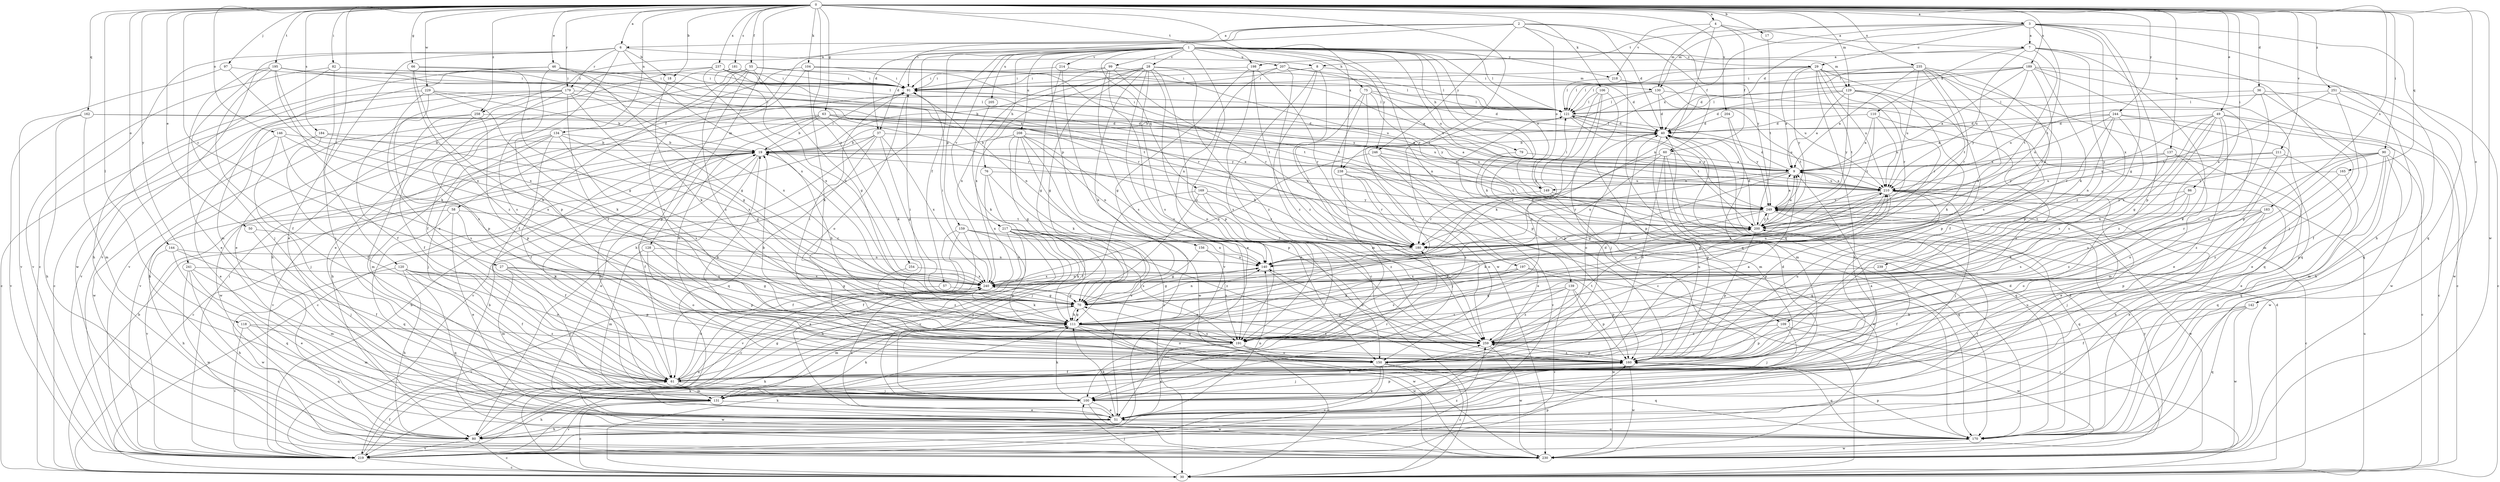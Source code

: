 strict digraph  {
0;
1;
2;
3;
4;
6;
7;
8;
9;
17;
18;
19;
27;
28;
29;
30;
36;
37;
40;
46;
49;
50;
51;
55;
57;
58;
60;
61;
63;
66;
70;
75;
76;
79;
80;
82;
86;
90;
91;
97;
99;
100;
104;
106;
109;
110;
111;
118;
120;
121;
128;
129;
130;
131;
134;
137;
139;
140;
142;
144;
146;
149;
150;
156;
159;
160;
162;
165;
169;
170;
179;
180;
181;
183;
184;
189;
191;
195;
197;
198;
200;
204;
205;
207;
208;
210;
211;
214;
217;
218;
219;
229;
230;
235;
237;
238;
239;
240;
241;
244;
246;
249;
251;
254;
258;
259;
0 -> 3  [label=a];
0 -> 4  [label=a];
0 -> 6  [label=a];
0 -> 17  [label=b];
0 -> 18  [label=b];
0 -> 27  [label=c];
0 -> 36  [label=d];
0 -> 46  [label=e];
0 -> 49  [label=e];
0 -> 50  [label=e];
0 -> 55  [label=f];
0 -> 63  [label=g];
0 -> 66  [label=g];
0 -> 82  [label=i];
0 -> 86  [label=i];
0 -> 90  [label=i];
0 -> 97  [label=j];
0 -> 104  [label=k];
0 -> 106  [label=k];
0 -> 118  [label=l];
0 -> 120  [label=l];
0 -> 128  [label=m];
0 -> 129  [label=m];
0 -> 134  [label=n];
0 -> 137  [label=n];
0 -> 142  [label=o];
0 -> 144  [label=o];
0 -> 146  [label=o];
0 -> 162  [label=q];
0 -> 165  [label=q];
0 -> 179  [label=r];
0 -> 181  [label=s];
0 -> 183  [label=s];
0 -> 184  [label=s];
0 -> 189  [label=s];
0 -> 195  [label=t];
0 -> 197  [label=t];
0 -> 198  [label=t];
0 -> 204  [label=u];
0 -> 211  [label=v];
0 -> 229  [label=w];
0 -> 230  [label=w];
0 -> 235  [label=x];
0 -> 237  [label=x];
0 -> 238  [label=x];
0 -> 241  [label=y];
0 -> 244  [label=y];
0 -> 251  [label=z];
0 -> 254  [label=z];
0 -> 258  [label=z];
1 -> 28  [label=c];
1 -> 29  [label=c];
1 -> 37  [label=d];
1 -> 57  [label=f];
1 -> 75  [label=h];
1 -> 76  [label=h];
1 -> 79  [label=h];
1 -> 80  [label=h];
1 -> 99  [label=j];
1 -> 109  [label=k];
1 -> 121  [label=l];
1 -> 129  [label=m];
1 -> 139  [label=n];
1 -> 149  [label=o];
1 -> 156  [label=p];
1 -> 159  [label=p];
1 -> 169  [label=q];
1 -> 170  [label=q];
1 -> 191  [label=s];
1 -> 205  [label=u];
1 -> 207  [label=u];
1 -> 208  [label=u];
1 -> 210  [label=u];
1 -> 214  [label=v];
1 -> 217  [label=v];
1 -> 218  [label=v];
1 -> 246  [label=y];
1 -> 258  [label=z];
2 -> 6  [label=a];
2 -> 37  [label=d];
2 -> 40  [label=d];
2 -> 58  [label=f];
2 -> 60  [label=f];
2 -> 91  [label=i];
2 -> 149  [label=o];
2 -> 170  [label=q];
2 -> 246  [label=y];
2 -> 249  [label=y];
3 -> 7  [label=a];
3 -> 29  [label=c];
3 -> 40  [label=d];
3 -> 70  [label=g];
3 -> 80  [label=h];
3 -> 130  [label=m];
3 -> 160  [label=p];
3 -> 170  [label=q];
3 -> 198  [label=t];
3 -> 200  [label=t];
3 -> 238  [label=x];
3 -> 239  [label=x];
4 -> 7  [label=a];
4 -> 60  [label=f];
4 -> 109  [label=k];
4 -> 130  [label=m];
4 -> 140  [label=n];
4 -> 218  [label=v];
6 -> 8  [label=a];
6 -> 18  [label=b];
6 -> 30  [label=c];
6 -> 51  [label=e];
6 -> 160  [label=p];
6 -> 179  [label=r];
6 -> 219  [label=v];
6 -> 240  [label=x];
7 -> 8  [label=a];
7 -> 61  [label=f];
7 -> 100  [label=j];
7 -> 110  [label=k];
7 -> 200  [label=t];
7 -> 210  [label=u];
7 -> 259  [label=z];
8 -> 91  [label=i];
8 -> 100  [label=j];
8 -> 130  [label=m];
8 -> 191  [label=s];
8 -> 230  [label=w];
9 -> 40  [label=d];
9 -> 51  [label=e];
9 -> 70  [label=g];
9 -> 149  [label=o];
9 -> 180  [label=r];
9 -> 210  [label=u];
17 -> 200  [label=t];
18 -> 111  [label=k];
18 -> 200  [label=t];
19 -> 9  [label=a];
19 -> 30  [label=c];
19 -> 51  [label=e];
19 -> 61  [label=f];
19 -> 91  [label=i];
19 -> 100  [label=j];
19 -> 219  [label=v];
27 -> 70  [label=g];
27 -> 100  [label=j];
27 -> 131  [label=m];
27 -> 160  [label=p];
27 -> 240  [label=x];
28 -> 19  [label=b];
28 -> 51  [label=e];
28 -> 70  [label=g];
28 -> 91  [label=i];
28 -> 111  [label=k];
28 -> 121  [label=l];
28 -> 150  [label=o];
28 -> 160  [label=p];
28 -> 191  [label=s];
28 -> 240  [label=x];
28 -> 259  [label=z];
29 -> 9  [label=a];
29 -> 61  [label=f];
29 -> 80  [label=h];
29 -> 91  [label=i];
29 -> 121  [label=l];
29 -> 160  [label=p];
29 -> 170  [label=q];
29 -> 180  [label=r];
29 -> 200  [label=t];
29 -> 210  [label=u];
29 -> 249  [label=y];
30 -> 19  [label=b];
30 -> 40  [label=d];
30 -> 100  [label=j];
30 -> 111  [label=k];
30 -> 210  [label=u];
36 -> 30  [label=c];
36 -> 61  [label=f];
36 -> 121  [label=l];
36 -> 210  [label=u];
36 -> 259  [label=z];
37 -> 9  [label=a];
37 -> 19  [label=b];
37 -> 30  [label=c];
37 -> 70  [label=g];
37 -> 170  [label=q];
37 -> 219  [label=v];
37 -> 240  [label=x];
40 -> 19  [label=b];
40 -> 121  [label=l];
40 -> 131  [label=m];
40 -> 150  [label=o];
46 -> 70  [label=g];
46 -> 80  [label=h];
46 -> 91  [label=i];
46 -> 131  [label=m];
46 -> 191  [label=s];
46 -> 249  [label=y];
49 -> 30  [label=c];
49 -> 40  [label=d];
49 -> 51  [label=e];
49 -> 70  [label=g];
49 -> 80  [label=h];
49 -> 191  [label=s];
49 -> 240  [label=x];
49 -> 249  [label=y];
49 -> 259  [label=z];
50 -> 100  [label=j];
50 -> 180  [label=r];
51 -> 80  [label=h];
51 -> 111  [label=k];
51 -> 140  [label=n];
51 -> 170  [label=q];
51 -> 210  [label=u];
51 -> 240  [label=x];
55 -> 61  [label=f];
55 -> 70  [label=g];
55 -> 80  [label=h];
55 -> 91  [label=i];
55 -> 160  [label=p];
55 -> 210  [label=u];
55 -> 259  [label=z];
57 -> 70  [label=g];
57 -> 219  [label=v];
58 -> 51  [label=e];
58 -> 61  [label=f];
58 -> 170  [label=q];
58 -> 200  [label=t];
58 -> 219  [label=v];
60 -> 9  [label=a];
60 -> 140  [label=n];
60 -> 150  [label=o];
60 -> 160  [label=p];
60 -> 170  [label=q];
60 -> 180  [label=r];
61 -> 70  [label=g];
61 -> 100  [label=j];
61 -> 131  [label=m];
61 -> 230  [label=w];
61 -> 240  [label=x];
63 -> 9  [label=a];
63 -> 19  [label=b];
63 -> 40  [label=d];
63 -> 80  [label=h];
63 -> 111  [label=k];
63 -> 150  [label=o];
63 -> 219  [label=v];
63 -> 249  [label=y];
66 -> 70  [label=g];
66 -> 91  [label=i];
66 -> 111  [label=k];
66 -> 259  [label=z];
70 -> 111  [label=k];
70 -> 131  [label=m];
70 -> 140  [label=n];
70 -> 230  [label=w];
75 -> 30  [label=c];
75 -> 40  [label=d];
75 -> 121  [label=l];
75 -> 131  [label=m];
75 -> 160  [label=p];
75 -> 249  [label=y];
76 -> 51  [label=e];
76 -> 61  [label=f];
76 -> 210  [label=u];
76 -> 240  [label=x];
79 -> 9  [label=a];
79 -> 170  [label=q];
80 -> 30  [label=c];
80 -> 111  [label=k];
80 -> 200  [label=t];
80 -> 219  [label=v];
82 -> 91  [label=i];
82 -> 100  [label=j];
82 -> 180  [label=r];
82 -> 219  [label=v];
82 -> 230  [label=w];
86 -> 111  [label=k];
86 -> 191  [label=s];
86 -> 249  [label=y];
86 -> 259  [label=z];
90 -> 9  [label=a];
90 -> 30  [label=c];
90 -> 131  [label=m];
90 -> 160  [label=p];
90 -> 191  [label=s];
90 -> 230  [label=w];
90 -> 249  [label=y];
90 -> 259  [label=z];
91 -> 121  [label=l];
91 -> 140  [label=n];
91 -> 150  [label=o];
97 -> 91  [label=i];
97 -> 219  [label=v];
97 -> 240  [label=x];
99 -> 91  [label=i];
99 -> 150  [label=o];
99 -> 180  [label=r];
99 -> 191  [label=s];
99 -> 240  [label=x];
99 -> 249  [label=y];
100 -> 19  [label=b];
100 -> 40  [label=d];
100 -> 51  [label=e];
100 -> 111  [label=k];
100 -> 160  [label=p];
100 -> 230  [label=w];
100 -> 259  [label=z];
104 -> 61  [label=f];
104 -> 91  [label=i];
104 -> 111  [label=k];
104 -> 121  [label=l];
104 -> 191  [label=s];
104 -> 200  [label=t];
106 -> 100  [label=j];
106 -> 111  [label=k];
106 -> 121  [label=l];
106 -> 160  [label=p];
106 -> 191  [label=s];
109 -> 100  [label=j];
109 -> 160  [label=p];
109 -> 230  [label=w];
109 -> 259  [label=z];
110 -> 9  [label=a];
110 -> 40  [label=d];
110 -> 150  [label=o];
110 -> 200  [label=t];
110 -> 210  [label=u];
111 -> 19  [label=b];
111 -> 70  [label=g];
111 -> 91  [label=i];
111 -> 121  [label=l];
111 -> 150  [label=o];
111 -> 191  [label=s];
111 -> 210  [label=u];
111 -> 230  [label=w];
111 -> 259  [label=z];
118 -> 131  [label=m];
118 -> 170  [label=q];
118 -> 219  [label=v];
118 -> 259  [label=z];
120 -> 61  [label=f];
120 -> 70  [label=g];
120 -> 80  [label=h];
120 -> 150  [label=o];
120 -> 170  [label=q];
120 -> 230  [label=w];
120 -> 240  [label=x];
121 -> 40  [label=d];
121 -> 91  [label=i];
121 -> 160  [label=p];
121 -> 200  [label=t];
121 -> 210  [label=u];
121 -> 249  [label=y];
128 -> 131  [label=m];
128 -> 140  [label=n];
128 -> 150  [label=o];
128 -> 160  [label=p];
129 -> 9  [label=a];
129 -> 40  [label=d];
129 -> 111  [label=k];
129 -> 121  [label=l];
129 -> 160  [label=p];
129 -> 180  [label=r];
129 -> 249  [label=y];
130 -> 19  [label=b];
130 -> 40  [label=d];
130 -> 121  [label=l];
130 -> 170  [label=q];
130 -> 200  [label=t];
131 -> 9  [label=a];
131 -> 30  [label=c];
131 -> 51  [label=e];
131 -> 80  [label=h];
131 -> 111  [label=k];
131 -> 180  [label=r];
131 -> 219  [label=v];
134 -> 19  [label=b];
134 -> 61  [label=f];
134 -> 70  [label=g];
134 -> 100  [label=j];
134 -> 131  [label=m];
134 -> 191  [label=s];
134 -> 230  [label=w];
137 -> 9  [label=a];
137 -> 51  [label=e];
137 -> 131  [label=m];
137 -> 240  [label=x];
137 -> 249  [label=y];
139 -> 70  [label=g];
139 -> 160  [label=p];
139 -> 191  [label=s];
139 -> 219  [label=v];
139 -> 230  [label=w];
139 -> 259  [label=z];
140 -> 40  [label=d];
140 -> 70  [label=g];
140 -> 160  [label=p];
140 -> 240  [label=x];
142 -> 61  [label=f];
142 -> 111  [label=k];
142 -> 170  [label=q];
142 -> 230  [label=w];
144 -> 61  [label=f];
144 -> 80  [label=h];
144 -> 140  [label=n];
144 -> 170  [label=q];
146 -> 19  [label=b];
146 -> 51  [label=e];
146 -> 100  [label=j];
146 -> 191  [label=s];
146 -> 240  [label=x];
149 -> 121  [label=l];
149 -> 170  [label=q];
149 -> 180  [label=r];
149 -> 230  [label=w];
150 -> 9  [label=a];
150 -> 19  [label=b];
150 -> 30  [label=c];
150 -> 40  [label=d];
150 -> 51  [label=e];
150 -> 70  [label=g];
150 -> 170  [label=q];
150 -> 219  [label=v];
156 -> 70  [label=g];
156 -> 140  [label=n];
156 -> 191  [label=s];
159 -> 30  [label=c];
159 -> 51  [label=e];
159 -> 61  [label=f];
159 -> 140  [label=n];
159 -> 160  [label=p];
159 -> 180  [label=r];
160 -> 61  [label=f];
160 -> 100  [label=j];
160 -> 170  [label=q];
160 -> 210  [label=u];
160 -> 230  [label=w];
160 -> 259  [label=z];
162 -> 40  [label=d];
162 -> 80  [label=h];
162 -> 131  [label=m];
162 -> 210  [label=u];
162 -> 219  [label=v];
165 -> 170  [label=q];
165 -> 210  [label=u];
165 -> 259  [label=z];
169 -> 100  [label=j];
169 -> 180  [label=r];
169 -> 219  [label=v];
169 -> 249  [label=y];
169 -> 259  [label=z];
170 -> 40  [label=d];
170 -> 160  [label=p];
170 -> 230  [label=w];
179 -> 30  [label=c];
179 -> 61  [label=f];
179 -> 70  [label=g];
179 -> 121  [label=l];
179 -> 160  [label=p];
179 -> 219  [label=v];
179 -> 240  [label=x];
179 -> 259  [label=z];
180 -> 19  [label=b];
180 -> 140  [label=n];
181 -> 51  [label=e];
181 -> 91  [label=i];
181 -> 240  [label=x];
183 -> 51  [label=e];
183 -> 100  [label=j];
183 -> 150  [label=o];
183 -> 160  [label=p];
183 -> 180  [label=r];
183 -> 200  [label=t];
184 -> 19  [label=b];
184 -> 61  [label=f];
184 -> 230  [label=w];
184 -> 240  [label=x];
189 -> 9  [label=a];
189 -> 40  [label=d];
189 -> 91  [label=i];
189 -> 121  [label=l];
189 -> 150  [label=o];
189 -> 160  [label=p];
189 -> 170  [label=q];
189 -> 180  [label=r];
189 -> 249  [label=y];
191 -> 19  [label=b];
191 -> 30  [label=c];
191 -> 51  [label=e];
191 -> 91  [label=i];
191 -> 100  [label=j];
191 -> 150  [label=o];
195 -> 9  [label=a];
195 -> 51  [label=e];
195 -> 61  [label=f];
195 -> 91  [label=i];
195 -> 100  [label=j];
195 -> 111  [label=k];
195 -> 180  [label=r];
195 -> 200  [label=t];
195 -> 240  [label=x];
197 -> 30  [label=c];
197 -> 111  [label=k];
197 -> 160  [label=p];
197 -> 191  [label=s];
197 -> 240  [label=x];
198 -> 30  [label=c];
198 -> 70  [label=g];
198 -> 91  [label=i];
198 -> 180  [label=r];
198 -> 259  [label=z];
200 -> 9  [label=a];
200 -> 40  [label=d];
200 -> 160  [label=p];
200 -> 180  [label=r];
200 -> 249  [label=y];
204 -> 40  [label=d];
204 -> 131  [label=m];
204 -> 249  [label=y];
205 -> 111  [label=k];
207 -> 40  [label=d];
207 -> 91  [label=i];
207 -> 140  [label=n];
207 -> 210  [label=u];
207 -> 259  [label=z];
208 -> 19  [label=b];
208 -> 30  [label=c];
208 -> 70  [label=g];
208 -> 111  [label=k];
208 -> 140  [label=n];
208 -> 160  [label=p];
208 -> 210  [label=u];
208 -> 230  [label=w];
210 -> 9  [label=a];
210 -> 70  [label=g];
210 -> 80  [label=h];
210 -> 100  [label=j];
210 -> 160  [label=p];
210 -> 240  [label=x];
210 -> 249  [label=y];
211 -> 9  [label=a];
211 -> 150  [label=o];
211 -> 170  [label=q];
211 -> 210  [label=u];
214 -> 9  [label=a];
214 -> 70  [label=g];
214 -> 91  [label=i];
214 -> 219  [label=v];
217 -> 61  [label=f];
217 -> 80  [label=h];
217 -> 100  [label=j];
217 -> 111  [label=k];
217 -> 180  [label=r];
217 -> 191  [label=s];
217 -> 219  [label=v];
217 -> 240  [label=x];
217 -> 259  [label=z];
218 -> 121  [label=l];
218 -> 210  [label=u];
219 -> 19  [label=b];
219 -> 30  [label=c];
219 -> 61  [label=f];
219 -> 91  [label=i];
219 -> 111  [label=k];
219 -> 160  [label=p];
219 -> 240  [label=x];
219 -> 249  [label=y];
219 -> 259  [label=z];
229 -> 19  [label=b];
229 -> 30  [label=c];
229 -> 111  [label=k];
229 -> 121  [label=l];
229 -> 150  [label=o];
229 -> 191  [label=s];
230 -> 19  [label=b];
230 -> 40  [label=d];
235 -> 9  [label=a];
235 -> 91  [label=i];
235 -> 121  [label=l];
235 -> 180  [label=r];
235 -> 191  [label=s];
235 -> 200  [label=t];
235 -> 210  [label=u];
235 -> 240  [label=x];
237 -> 51  [label=e];
237 -> 91  [label=i];
237 -> 121  [label=l];
237 -> 180  [label=r];
237 -> 200  [label=t];
237 -> 219  [label=v];
237 -> 240  [label=x];
238 -> 100  [label=j];
238 -> 150  [label=o];
238 -> 180  [label=r];
238 -> 191  [label=s];
238 -> 210  [label=u];
239 -> 61  [label=f];
239 -> 240  [label=x];
240 -> 70  [label=g];
240 -> 91  [label=i];
240 -> 111  [label=k];
240 -> 140  [label=n];
240 -> 210  [label=u];
241 -> 51  [label=e];
241 -> 80  [label=h];
241 -> 131  [label=m];
241 -> 230  [label=w];
241 -> 240  [label=x];
244 -> 9  [label=a];
244 -> 40  [label=d];
244 -> 51  [label=e];
244 -> 140  [label=n];
244 -> 180  [label=r];
244 -> 191  [label=s];
244 -> 210  [label=u];
244 -> 230  [label=w];
246 -> 9  [label=a];
246 -> 51  [label=e];
246 -> 200  [label=t];
246 -> 219  [label=v];
246 -> 240  [label=x];
249 -> 9  [label=a];
249 -> 19  [label=b];
249 -> 30  [label=c];
249 -> 111  [label=k];
249 -> 140  [label=n];
249 -> 170  [label=q];
249 -> 200  [label=t];
249 -> 230  [label=w];
251 -> 30  [label=c];
251 -> 121  [label=l];
251 -> 131  [label=m];
251 -> 200  [label=t];
251 -> 230  [label=w];
254 -> 240  [label=x];
254 -> 259  [label=z];
258 -> 40  [label=d];
258 -> 61  [label=f];
258 -> 80  [label=h];
258 -> 100  [label=j];
258 -> 160  [label=p];
259 -> 140  [label=n];
259 -> 160  [label=p];
259 -> 200  [label=t];
259 -> 210  [label=u];
259 -> 230  [label=w];
259 -> 240  [label=x];
}
